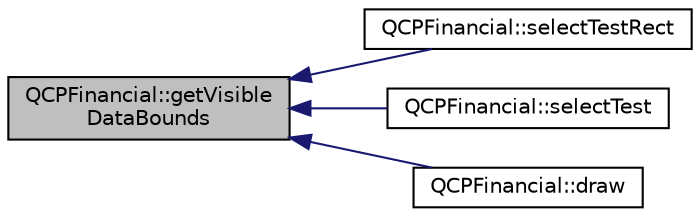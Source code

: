 digraph "QCPFinancial::getVisibleDataBounds"
{
  edge [fontname="Helvetica",fontsize="10",labelfontname="Helvetica",labelfontsize="10"];
  node [fontname="Helvetica",fontsize="10",shape=record];
  rankdir="LR";
  Node127 [label="QCPFinancial::getVisible\lDataBounds",height=0.2,width=0.4,color="black", fillcolor="grey75", style="filled", fontcolor="black"];
  Node127 -> Node128 [dir="back",color="midnightblue",fontsize="10",style="solid",fontname="Helvetica"];
  Node128 [label="QCPFinancial::selectTestRect",height=0.2,width=0.4,color="black", fillcolor="white", style="filled",URL="$class_q_c_p_financial.html#a3c5beb1ab028a1dba845fc9dcffc7cf4"];
  Node127 -> Node129 [dir="back",color="midnightblue",fontsize="10",style="solid",fontname="Helvetica"];
  Node129 [label="QCPFinancial::selectTest",height=0.2,width=0.4,color="black", fillcolor="white", style="filled",URL="$class_q_c_p_financial.html#aac8e91622ac58330fa9ce81cc8fd40ee"];
  Node127 -> Node130 [dir="back",color="midnightblue",fontsize="10",style="solid",fontname="Helvetica"];
  Node130 [label="QCPFinancial::draw",height=0.2,width=0.4,color="black", fillcolor="white", style="filled",URL="$class_q_c_p_financial.html#a4d62b7a618d609321adb5f5f1e31f446"];
}
